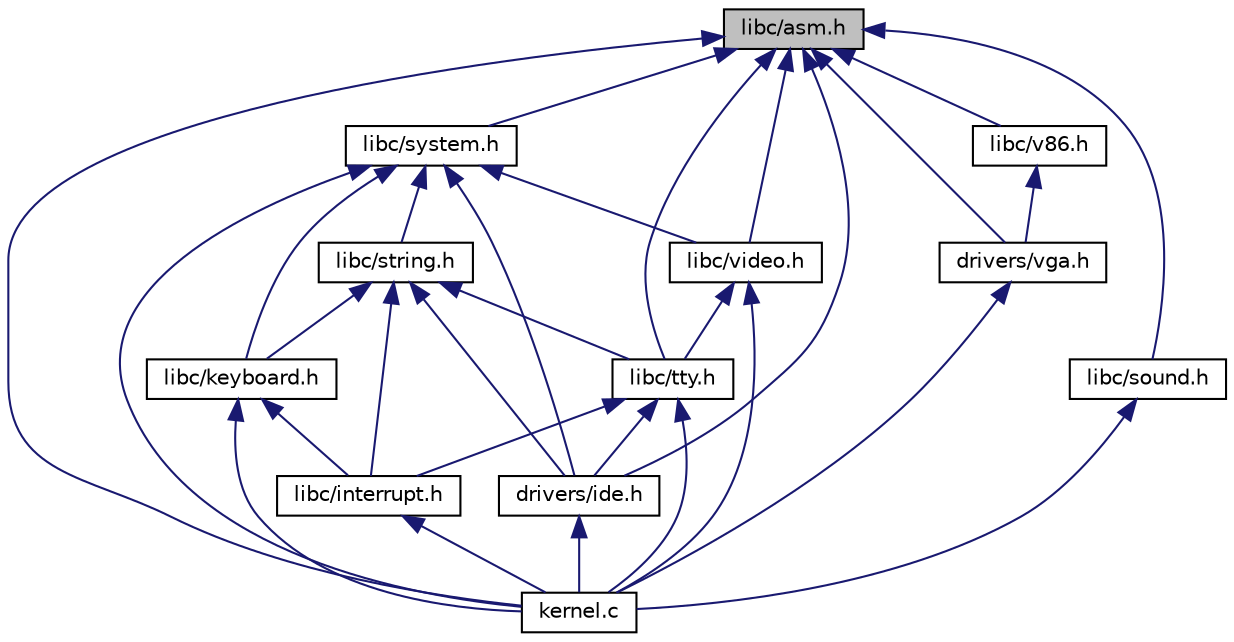 digraph "libc/asm.h"
{
  edge [fontname="Helvetica",fontsize="10",labelfontname="Helvetica",labelfontsize="10"];
  node [fontname="Helvetica",fontsize="10",shape=record];
  Node2 [label="libc/asm.h",height=0.2,width=0.4,color="black", fillcolor="grey75", style="filled", fontcolor="black"];
  Node2 -> Node3 [dir="back",color="midnightblue",fontsize="10",style="solid"];
  Node3 [label="drivers/ide.h",height=0.2,width=0.4,color="black", fillcolor="white", style="filled",URL="$a00005.html"];
  Node3 -> Node4 [dir="back",color="midnightblue",fontsize="10",style="solid"];
  Node4 [label="kernel.c",height=0.2,width=0.4,color="black", fillcolor="white", style="filled",URL="$a00011.html"];
  Node2 -> Node5 [dir="back",color="midnightblue",fontsize="10",style="solid"];
  Node5 [label="libc/system.h",height=0.2,width=0.4,color="black", fillcolor="white", style="filled",URL="$a00032.html"];
  Node5 -> Node6 [dir="back",color="midnightblue",fontsize="10",style="solid"];
  Node6 [label="libc/string.h",height=0.2,width=0.4,color="black", fillcolor="white", style="filled",URL="$a00029.html"];
  Node6 -> Node7 [dir="back",color="midnightblue",fontsize="10",style="solid"];
  Node7 [label="libc/tty.h",height=0.2,width=0.4,color="black", fillcolor="white", style="filled",URL="$a00035.html"];
  Node7 -> Node3 [dir="back",color="midnightblue",fontsize="10",style="solid"];
  Node7 -> Node4 [dir="back",color="midnightblue",fontsize="10",style="solid"];
  Node7 -> Node8 [dir="back",color="midnightblue",fontsize="10",style="solid"];
  Node8 [label="libc/interrupt.h",height=0.2,width=0.4,color="black", fillcolor="white", style="filled",URL="$a00020.html"];
  Node8 -> Node4 [dir="back",color="midnightblue",fontsize="10",style="solid"];
  Node6 -> Node3 [dir="back",color="midnightblue",fontsize="10",style="solid"];
  Node6 -> Node8 [dir="back",color="midnightblue",fontsize="10",style="solid"];
  Node6 -> Node9 [dir="back",color="midnightblue",fontsize="10",style="solid"];
  Node9 [label="libc/keyboard.h",height=0.2,width=0.4,color="black", fillcolor="white", style="filled",URL="$a00023.html"];
  Node9 -> Node8 [dir="back",color="midnightblue",fontsize="10",style="solid"];
  Node9 -> Node4 [dir="back",color="midnightblue",fontsize="10",style="solid"];
  Node5 -> Node10 [dir="back",color="midnightblue",fontsize="10",style="solid"];
  Node10 [label="libc/video.h",height=0.2,width=0.4,color="black", fillcolor="white", style="filled",URL="$a00044.html"];
  Node10 -> Node7 [dir="back",color="midnightblue",fontsize="10",style="solid"];
  Node10 -> Node4 [dir="back",color="midnightblue",fontsize="10",style="solid"];
  Node5 -> Node3 [dir="back",color="midnightblue",fontsize="10",style="solid"];
  Node5 -> Node9 [dir="back",color="midnightblue",fontsize="10",style="solid"];
  Node5 -> Node4 [dir="back",color="midnightblue",fontsize="10",style="solid"];
  Node2 -> Node7 [dir="back",color="midnightblue",fontsize="10",style="solid"];
  Node2 -> Node10 [dir="back",color="midnightblue",fontsize="10",style="solid"];
  Node2 -> Node11 [dir="back",color="midnightblue",fontsize="10",style="solid"];
  Node11 [label="drivers/vga.h",height=0.2,width=0.4,color="black", fillcolor="white", style="filled",URL="$a00008.html"];
  Node11 -> Node4 [dir="back",color="midnightblue",fontsize="10",style="solid"];
  Node2 -> Node12 [dir="back",color="midnightblue",fontsize="10",style="solid"];
  Node12 [label="libc/v86.h",height=0.2,width=0.4,color="black", fillcolor="white", style="filled",URL="$a00041.html"];
  Node12 -> Node11 [dir="back",color="midnightblue",fontsize="10",style="solid"];
  Node2 -> Node4 [dir="back",color="midnightblue",fontsize="10",style="solid"];
  Node2 -> Node13 [dir="back",color="midnightblue",fontsize="10",style="solid"];
  Node13 [label="libc/sound.h",height=0.2,width=0.4,color="black", fillcolor="white", style="filled",URL="$a00026.html"];
  Node13 -> Node4 [dir="back",color="midnightblue",fontsize="10",style="solid"];
}
